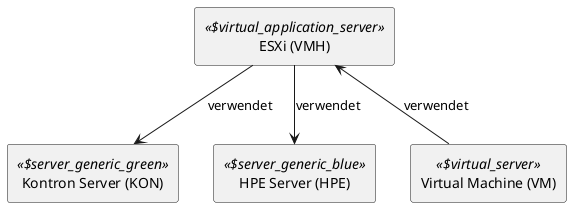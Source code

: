 @startuml

skinparam monochrome true
skinparam componentStyle uml2


show stereotype

rectangle ESXi__F___N_VMH__O_ as "ESXi (VMH)" <<$virtual_application_server>> {
}

rectangle Kontron__F_Server__F___N_KON__O_ as "Kontron Server (KON)" <<$server_generic_green>> {
}
rectangle HPE__F_Server__F___N_HPE__O_ as "HPE Server (HPE)" <<$server_generic_blue>> {
}
rectangle Virtual__F_Machine__F___N_VM__O_ as "Virtual Machine (VM)" <<$virtual_server>> {
}
ESXi__F___N_VMH__O_ -down-> Kontron__F_Server__F___N_KON__O_ : verwendet 
ESXi__F___N_VMH__O_ -down-> HPE__F_Server__F___N_HPE__O_ : verwendet 
Virtual__F_Machine__F___N_VM__O_ -up-> ESXi__F___N_VMH__O_ : verwendet

' Begin Protected Region [[layouting]]

' End Protected Region   [[layouting]]
@enduml
' Actifsource ID=[dc5bfacd-eaac-11e8-88d3-bfc6b992bdec,eee113f4-0e19-11e9-8b4c-f9aec93d8b56,Hash]
